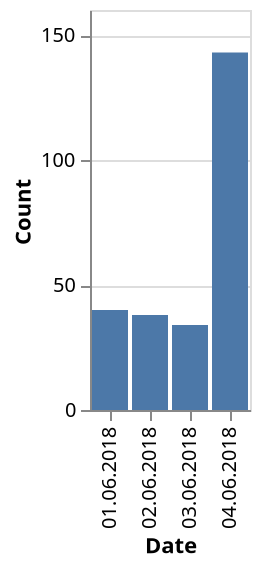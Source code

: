 {
  "$schema": "https://vega.github.io/schema/vega-lite/v2.json",
  "data":{
    "values": [
      { "date": "01.06.2018", "count": 40 },
      { "date": "02.06.2018", "count": 38 },
      { "date": "03.06.2018", "count": 34 },
      { "date": "04.06.2018", "count": 143 }
    ],
    "formatddddd": {
      "parse": {
        "date": "%d.%m.%y"
      }
    }
  },
  "mark":"bar",
  "encoding": {
    "x":{
      "type": "ordinal",
      "field": "date",
      "axis": {
        "title": "Date"
      }
    },
    "y": {
      "type": "quantitative",
      "field": "count",
      "axis": {
        "title": "Count"
      }
    }
  }
}